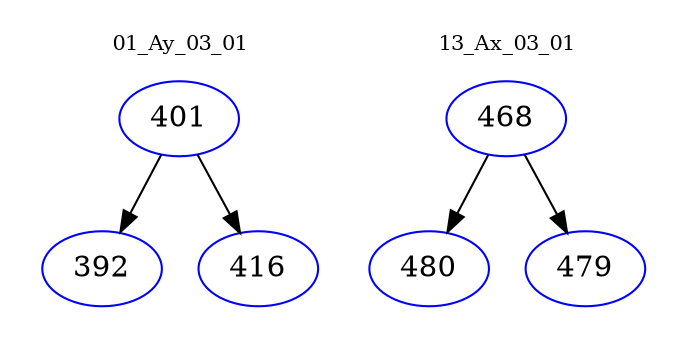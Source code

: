 digraph{
subgraph cluster_0 {
color = white
label = "01_Ay_03_01";
fontsize=10;
T0_401 [label="401", color="blue"]
T0_401 -> T0_392 [color="black"]
T0_392 [label="392", color="blue"]
T0_401 -> T0_416 [color="black"]
T0_416 [label="416", color="blue"]
}
subgraph cluster_1 {
color = white
label = "13_Ax_03_01";
fontsize=10;
T1_468 [label="468", color="blue"]
T1_468 -> T1_480 [color="black"]
T1_480 [label="480", color="blue"]
T1_468 -> T1_479 [color="black"]
T1_479 [label="479", color="blue"]
}
}
